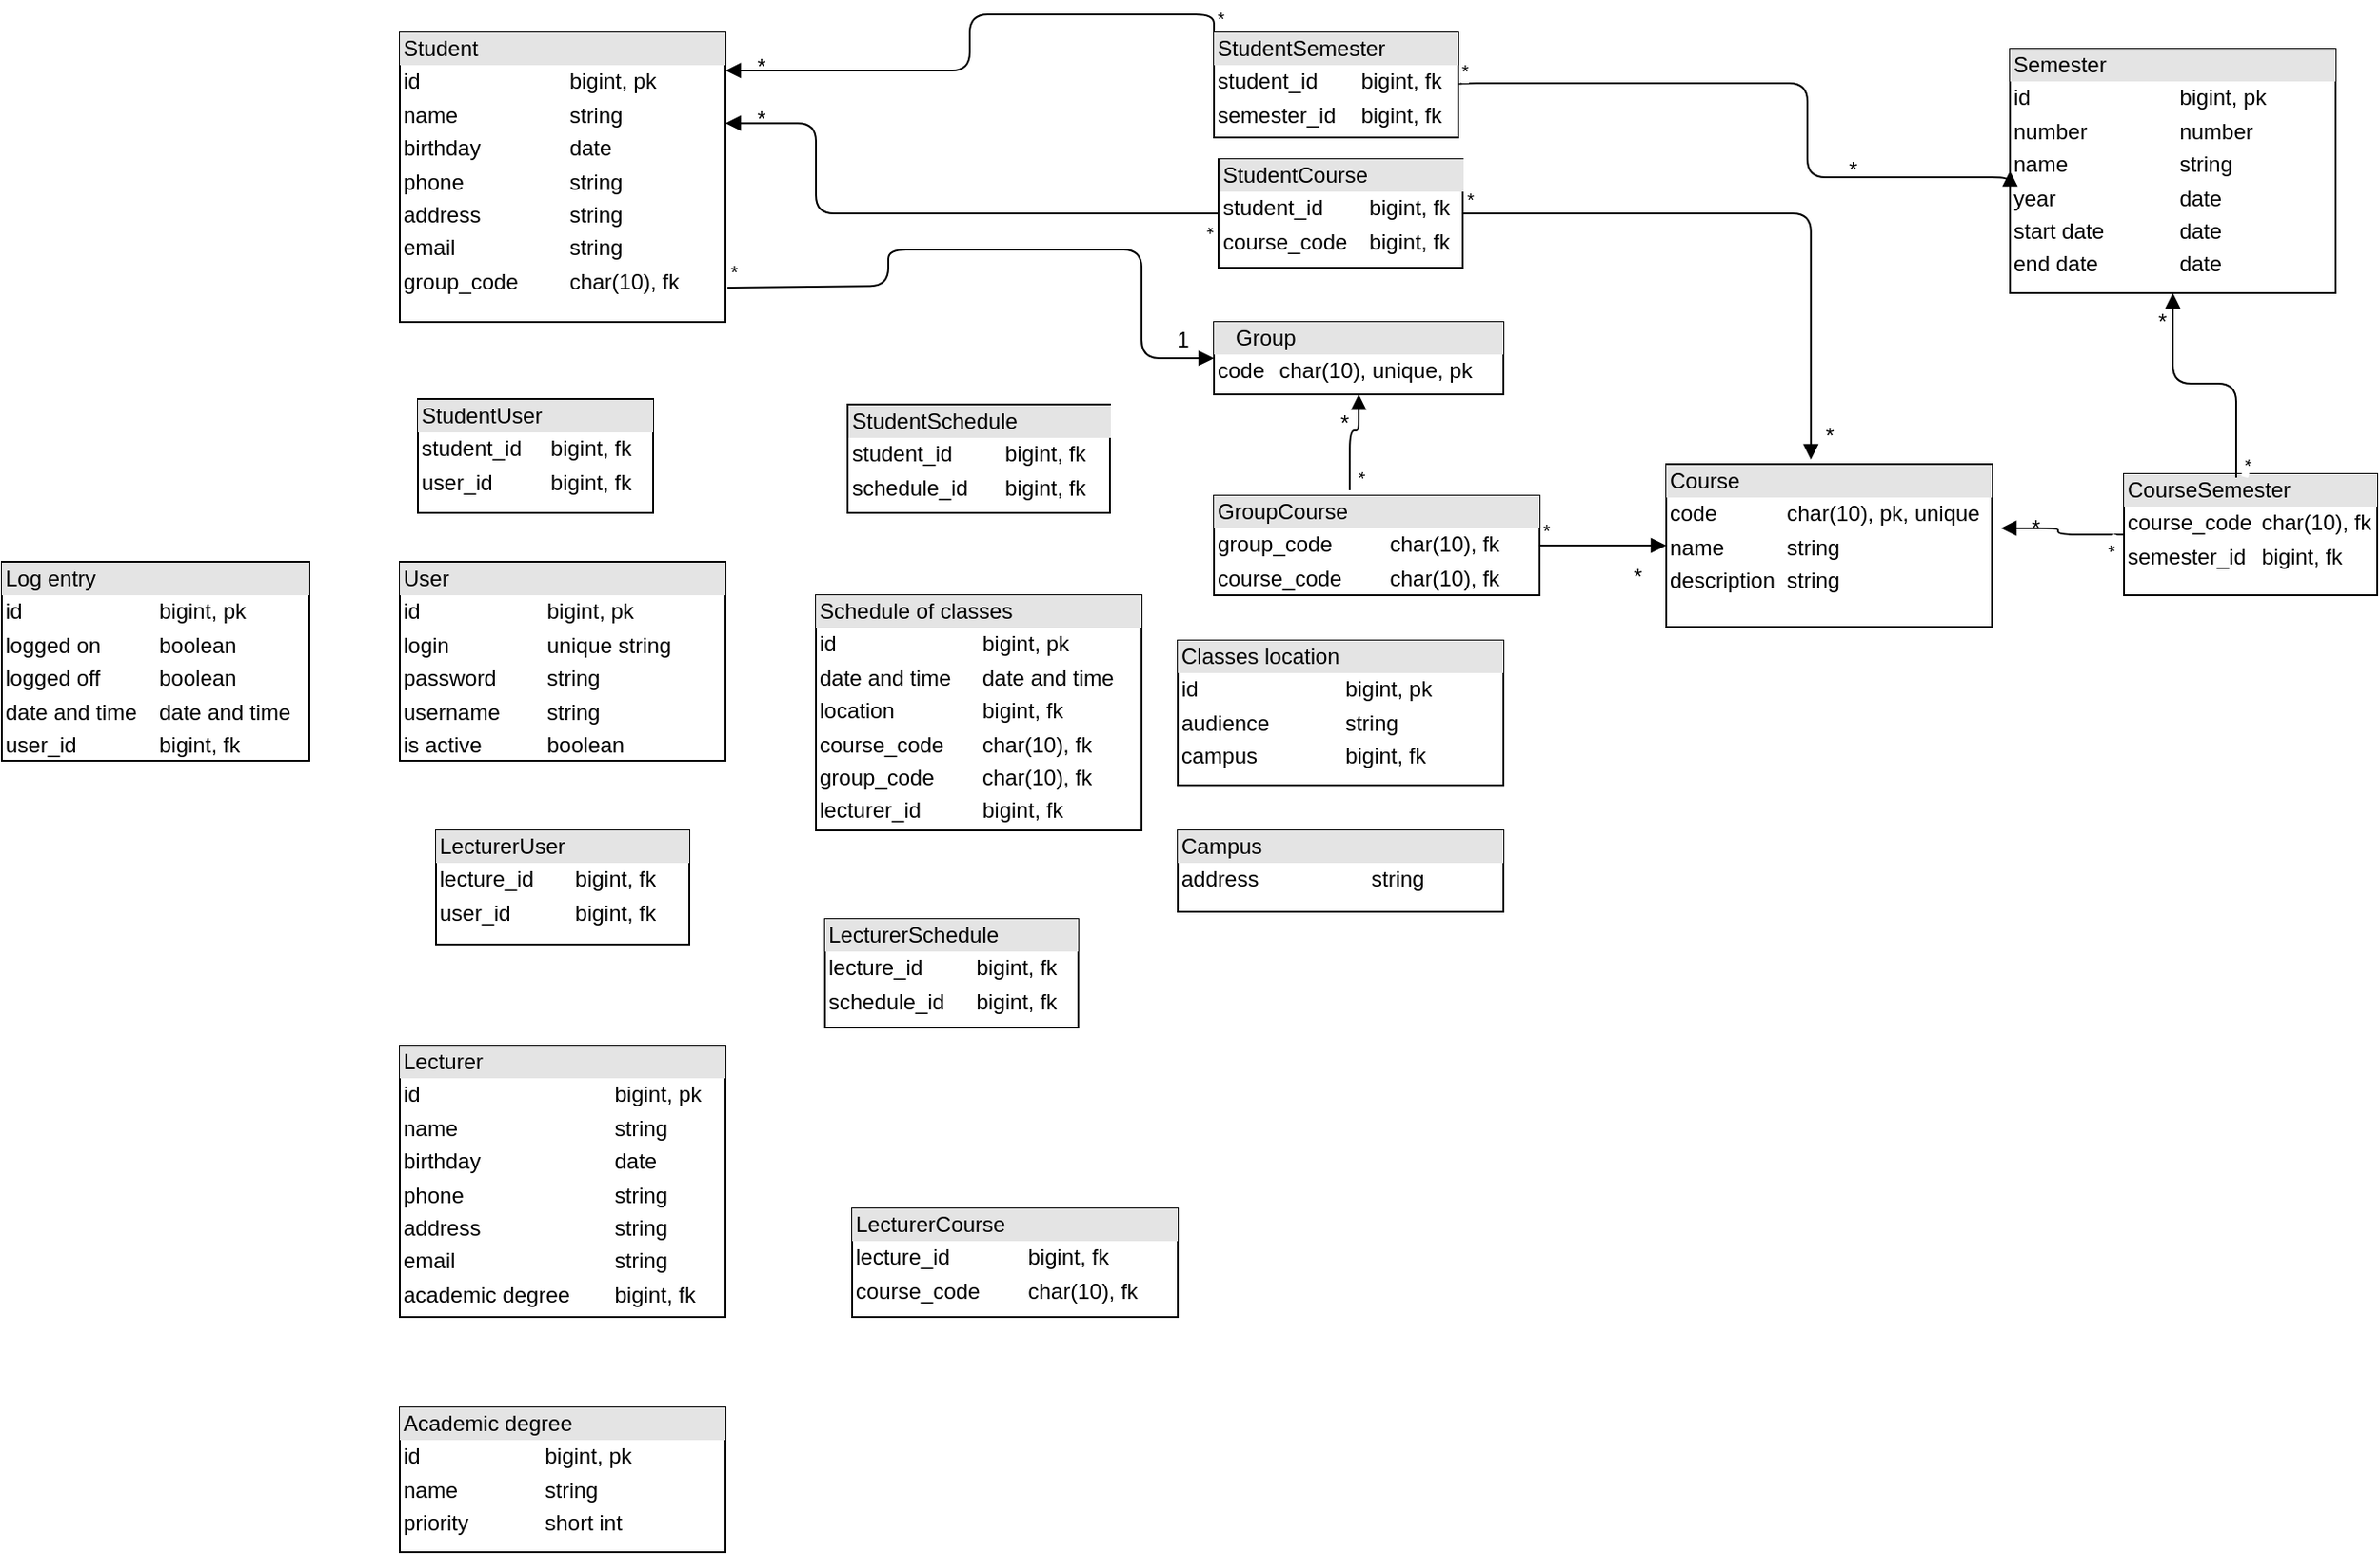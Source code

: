 <mxfile version="11.3.1" type="device" pages="1"><diagram name="Page-1" id="c4acf3e9-155e-7222-9cf6-157b1a14988f"><mxGraphModel dx="2258" dy="777" grid="1" gridSize="10" guides="1" tooltips="1" connect="1" arrows="1" fold="1" page="1" pageScale="1" pageWidth="850" pageHeight="1100" background="#ffffff" math="0" shadow="0"><root><mxCell id="0"/><mxCell id="1" parent="0"/><mxCell id="t-1xTikcZkxIOyK5SDdJ-1" value="&lt;div style=&quot;box-sizing: border-box ; width: 100% ; background: #e4e4e4 ; padding: 2px&quot;&gt;Student&lt;br&gt;&lt;/div&gt;&lt;table style=&quot;width: 100% ; font-size: 1em&quot; cellspacing=&quot;0&quot; cellpadding=&quot;2&quot;&gt;&lt;tbody&gt;&lt;tr&gt;&lt;td&gt;id&lt;br&gt;&lt;/td&gt;&lt;td&gt;bigint, pk&lt;br&gt;&lt;/td&gt;&lt;/tr&gt;&lt;tr&gt;&lt;td&gt;name&lt;/td&gt;&lt;td&gt;string&lt;br&gt;&lt;/td&gt;&lt;/tr&gt;&lt;tr&gt;&lt;td&gt;birthday&lt;br&gt;&lt;/td&gt;&lt;td&gt;date&lt;br&gt;&lt;/td&gt;&lt;/tr&gt;&lt;tr&gt;&lt;td&gt;phone&lt;br&gt;&lt;/td&gt;&lt;td&gt;string&lt;br&gt;&lt;/td&gt;&lt;/tr&gt;&lt;tr&gt;&lt;td&gt;address&lt;br&gt;&lt;/td&gt;&lt;td&gt;string&lt;br&gt;&lt;/td&gt;&lt;/tr&gt;&lt;tr&gt;&lt;td&gt;email&lt;br&gt;&lt;/td&gt;&lt;td&gt;string&lt;br&gt;&lt;/td&gt;&lt;/tr&gt;&lt;tr&gt;&lt;td&gt;group_code&lt;br&gt;&lt;/td&gt;&lt;td&gt;char(10), fk&lt;br&gt;&lt;/td&gt;&lt;/tr&gt;&lt;/tbody&gt;&lt;/table&gt;" style="verticalAlign=top;align=left;overflow=fill;html=1;" parent="1" vertex="1"><mxGeometry x="20" y="20" width="180" height="160" as="geometry"/></mxCell><mxCell id="t-1xTikcZkxIOyK5SDdJ-2" value="&lt;div style=&quot;box-sizing: border-box ; width: 100% ; background: #e4e4e4 ; padding: 2px&quot;&gt;Course&lt;/div&gt;&lt;table style=&quot;width: 100% ; font-size: 1em&quot; cellspacing=&quot;0&quot; cellpadding=&quot;2&quot;&gt;&lt;tbody&gt;&lt;tr&gt;&lt;td&gt;code&lt;br&gt;&lt;/td&gt;&lt;td&gt;char(10), pk, unique&lt;br&gt;&lt;/td&gt;&lt;/tr&gt;&lt;tr&gt;&lt;td&gt;name&lt;/td&gt;&lt;td&gt;string&lt;/td&gt;&lt;/tr&gt;&lt;tr&gt;&lt;td&gt;description&lt;br&gt;&lt;/td&gt;&lt;td&gt;string&lt;/td&gt;&lt;/tr&gt;&lt;/tbody&gt;&lt;/table&gt;" style="verticalAlign=top;align=left;overflow=fill;html=1;" parent="1" vertex="1"><mxGeometry x="720" y="258.5" width="180" height="90" as="geometry"/></mxCell><mxCell id="t-1xTikcZkxIOyK5SDdJ-3" value="&lt;div style=&quot;box-sizing: border-box ; width: 100% ; background: #e4e4e4 ; padding: 2px&quot;&gt;Schedule of classes&lt;br&gt;&lt;/div&gt;&lt;table style=&quot;width: 100% ; font-size: 1em&quot; cellspacing=&quot;0&quot; cellpadding=&quot;2&quot;&gt;&lt;tbody&gt;&lt;tr&gt;&lt;td&gt;id&lt;br&gt;&lt;/td&gt;&lt;td&gt;bigint, pk&lt;br&gt;&lt;/td&gt;&lt;/tr&gt;&lt;tr&gt;&lt;td&gt;date and time&lt;br&gt;&lt;/td&gt;&lt;td&gt;date and time&lt;br&gt;&lt;/td&gt;&lt;/tr&gt;&lt;tr&gt;&lt;td&gt;location&lt;/td&gt;&lt;td&gt;bigint, fk&lt;br&gt;&lt;/td&gt;&lt;/tr&gt;&lt;tr&gt;&lt;td&gt;course_code&lt;br&gt;&lt;/td&gt;&lt;td&gt;char(10), fk&lt;br&gt;&lt;/td&gt;&lt;/tr&gt;&lt;tr&gt;&lt;td&gt;group_code&lt;br&gt;&lt;/td&gt;&lt;td&gt;char(10), fk&lt;br&gt;&lt;/td&gt;&lt;/tr&gt;&lt;tr&gt;&lt;td&gt;lecturer_id&lt;br&gt;&lt;/td&gt;&lt;td&gt;bigint, fk&lt;br&gt;&lt;/td&gt;&lt;/tr&gt;&lt;/tbody&gt;&lt;/table&gt;" style="verticalAlign=top;align=left;overflow=fill;html=1;" parent="1" vertex="1"><mxGeometry x="250" y="331" width="180" height="130" as="geometry"/></mxCell><mxCell id="t-1xTikcZkxIOyK5SDdJ-4" value="&lt;div style=&quot;box-sizing: border-box ; width: 100% ; background: #e4e4e4 ; padding: 2px&quot;&gt;Lecturer&lt;/div&gt;&lt;table style=&quot;width: 100% ; font-size: 1em&quot; cellspacing=&quot;0&quot; cellpadding=&quot;2&quot;&gt;&lt;tbody&gt;&lt;tr&gt;&lt;td&gt;id&lt;br&gt;&lt;/td&gt;&lt;td&gt;bigint, pk&lt;br&gt;&lt;/td&gt;&lt;/tr&gt;&lt;tr&gt;&lt;td&gt;name&lt;br&gt;&lt;/td&gt;&lt;td&gt;string&lt;/td&gt;&lt;/tr&gt;&lt;tr&gt;&lt;td&gt;birthday&lt;br&gt;&lt;/td&gt;&lt;td&gt;date&lt;/td&gt;&lt;/tr&gt;&lt;tr&gt;&lt;td&gt;phone&lt;br&gt;&lt;/td&gt;&lt;td&gt;string&lt;/td&gt;&lt;/tr&gt;&lt;tr&gt;&lt;td&gt;address&lt;br&gt;&lt;/td&gt;&lt;td&gt;string&lt;br&gt;&lt;/td&gt;&lt;/tr&gt;&lt;tr&gt;&lt;td&gt;email&lt;br&gt;&lt;/td&gt;&lt;td&gt;string&lt;br&gt;&lt;/td&gt;&lt;/tr&gt;&lt;tr&gt;&lt;td&gt;academic degree&lt;br&gt;&lt;/td&gt;&lt;td&gt;bigint, fk&lt;br&gt;&lt;/td&gt;&lt;/tr&gt;&lt;/tbody&gt;&lt;/table&gt;" style="verticalAlign=top;align=left;overflow=fill;html=1;" parent="1" vertex="1"><mxGeometry x="20" y="580" width="180" height="150" as="geometry"/></mxCell><mxCell id="t-1xTikcZkxIOyK5SDdJ-6" value="&lt;div style=&quot;box-sizing: border-box ; width: 100% ; background: #e4e4e4 ; padding: 2px&quot;&gt;Semester&lt;/div&gt;&lt;table style=&quot;width: 100% ; font-size: 1em&quot; cellspacing=&quot;0&quot; cellpadding=&quot;2&quot;&gt;&lt;tbody&gt;&lt;tr&gt;&lt;td&gt;id&lt;br&gt;&lt;/td&gt;&lt;td&gt;bigint, pk&lt;br&gt;&lt;/td&gt;&lt;/tr&gt;&lt;tr&gt;&lt;td&gt;number&lt;br&gt;&lt;/td&gt;&lt;td&gt;number&lt;/td&gt;&lt;/tr&gt;&lt;tr&gt;&lt;td&gt;name&lt;br&gt;&lt;/td&gt;&lt;td&gt;string&lt;/td&gt;&lt;/tr&gt;&lt;tr&gt;&lt;td&gt;year&lt;br&gt;&lt;/td&gt;&lt;td&gt;date&lt;/td&gt;&lt;/tr&gt;&lt;tr&gt;&lt;td&gt;start date&lt;br&gt;&lt;/td&gt;&lt;td&gt;date&lt;br&gt;&lt;/td&gt;&lt;/tr&gt;&lt;tr&gt;&lt;td&gt;end date&lt;br&gt;&lt;/td&gt;&lt;td&gt;date&lt;br&gt;&lt;/td&gt;&lt;/tr&gt;&lt;/tbody&gt;&lt;/table&gt;" style="verticalAlign=top;align=left;overflow=fill;html=1;" parent="1" vertex="1"><mxGeometry x="910" y="29" width="180" height="135" as="geometry"/></mxCell><mxCell id="t-1xTikcZkxIOyK5SDdJ-8" value="&lt;div style=&quot;box-sizing: border-box ; width: 100% ; background: #e4e4e4 ; padding: 2px&quot;&gt;User&lt;/div&gt;&lt;table style=&quot;width: 100% ; font-size: 1em&quot; cellspacing=&quot;0&quot; cellpadding=&quot;2&quot;&gt;&lt;tbody&gt;&lt;tr&gt;&lt;td&gt;id&lt;br&gt;&lt;/td&gt;&lt;td&gt;bigint, pk&lt;br&gt;&lt;/td&gt;&lt;/tr&gt;&lt;tr&gt;&lt;td&gt;login&lt;/td&gt;&lt;td&gt;unique string&lt;/td&gt;&lt;/tr&gt;&lt;tr&gt;&lt;td&gt;password&lt;/td&gt;&lt;td&gt;string&lt;/td&gt;&lt;/tr&gt;&lt;tr&gt;&lt;td&gt;username&lt;br&gt;&lt;/td&gt;&lt;td&gt;string&lt;/td&gt;&lt;/tr&gt;&lt;tr&gt;&lt;td&gt;is active&lt;br&gt;&lt;/td&gt;&lt;td&gt;boolean&lt;br&gt;&lt;/td&gt;&lt;/tr&gt;&lt;/tbody&gt;&lt;/table&gt;" style="verticalAlign=top;align=left;overflow=fill;html=1;" parent="1" vertex="1"><mxGeometry x="20" y="312.5" width="180" height="110" as="geometry"/></mxCell><mxCell id="t-1xTikcZkxIOyK5SDdJ-9" value="&lt;div style=&quot;box-sizing: border-box ; width: 100% ; background: #e4e4e4 ; padding: 2px&quot;&gt;Log entry&lt;br&gt;&lt;/div&gt;&lt;table style=&quot;width: 100% ; font-size: 1em&quot; cellspacing=&quot;0&quot; cellpadding=&quot;2&quot;&gt;&lt;tbody&gt;&lt;tr&gt;&lt;td&gt;id&lt;br&gt;&lt;/td&gt;&lt;td&gt;bigint, pk&lt;br&gt;&lt;/td&gt;&lt;/tr&gt;&lt;tr&gt;&lt;td&gt;logged on&lt;br&gt;&lt;/td&gt;&lt;td&gt;boolean&lt;/td&gt;&lt;/tr&gt;&lt;tr&gt;&lt;td&gt;logged off&lt;br&gt;&lt;/td&gt;&lt;td&gt;boolean&lt;/td&gt;&lt;/tr&gt;&lt;tr&gt;&lt;td&gt;date and time&lt;br&gt;&lt;/td&gt;&lt;td&gt;date and time&lt;br&gt;&lt;/td&gt;&lt;/tr&gt;&lt;tr&gt;&lt;td&gt;user_id&lt;br&gt;&lt;/td&gt;&lt;td&gt;bigint, fk&lt;br&gt;&lt;/td&gt;&lt;/tr&gt;&lt;/tbody&gt;&lt;/table&gt;" style="verticalAlign=top;align=left;overflow=fill;html=1;" parent="1" vertex="1"><mxGeometry x="-200" y="312.5" width="170" height="110" as="geometry"/></mxCell><mxCell id="t-1xTikcZkxIOyK5SDdJ-10" value="&lt;div style=&quot;box-sizing: border-box ; width: 100% ; background: #e4e4e4 ; padding: 2px&quot;&gt;Classes location&lt;br&gt;&lt;/div&gt;&lt;table style=&quot;width: 100% ; font-size: 1em&quot; cellspacing=&quot;0&quot; cellpadding=&quot;2&quot;&gt;&lt;tbody&gt;&lt;tr&gt;&lt;td&gt;id&lt;br&gt;&lt;/td&gt;&lt;td&gt;bigint, pk&lt;br&gt;&lt;/td&gt;&lt;/tr&gt;&lt;tr&gt;&lt;td&gt;audience&lt;br&gt;&lt;/td&gt;&lt;td&gt;string&lt;br&gt;&lt;/td&gt;&lt;/tr&gt;&lt;tr&gt;&lt;td&gt;campus&lt;br&gt;&lt;/td&gt;&lt;td&gt;bigint, fk&lt;br&gt;&lt;/td&gt;&lt;/tr&gt;&lt;/tbody&gt;&lt;/table&gt;" style="verticalAlign=top;align=left;overflow=fill;html=1;" parent="1" vertex="1"><mxGeometry x="450" y="356" width="180" height="80" as="geometry"/></mxCell><mxCell id="t-1xTikcZkxIOyK5SDdJ-11" value="&lt;div style=&quot;box-sizing: border-box ; width: 100% ; background: #e4e4e4 ; padding: 2px&quot;&gt;Campus&lt;/div&gt;&lt;table style=&quot;width: 100% ; font-size: 1em&quot; cellspacing=&quot;0&quot; cellpadding=&quot;2&quot;&gt;&lt;tbody&gt;&lt;tr&gt;&lt;td&gt;address&lt;/td&gt;&lt;td&gt;string&lt;/td&gt;&lt;/tr&gt;&lt;/tbody&gt;&lt;/table&gt;" style="verticalAlign=top;align=left;overflow=fill;html=1;" parent="1" vertex="1"><mxGeometry x="450" y="461" width="180" height="45" as="geometry"/></mxCell><mxCell id="t-1xTikcZkxIOyK5SDdJ-13" value="&lt;div style=&quot;box-sizing: border-box ; width: 100% ; background: #e4e4e4 ; padding: 2px&quot;&gt;Academic degree&lt;br&gt;&lt;/div&gt;&lt;table style=&quot;width: 100% ; font-size: 1em&quot; cellspacing=&quot;0&quot; cellpadding=&quot;2&quot;&gt;&lt;tbody&gt;&lt;tr&gt;&lt;td&gt;id&lt;br&gt;&lt;/td&gt;&lt;td&gt;bigint, pk&lt;br&gt;&lt;/td&gt;&lt;/tr&gt;&lt;tr&gt;&lt;td&gt;name&lt;br&gt;&lt;/td&gt;&lt;td&gt;string&lt;/td&gt;&lt;/tr&gt;&lt;tr&gt;&lt;td&gt;priority&lt;br&gt;&lt;/td&gt;&lt;td&gt;short int&lt;br&gt;&lt;/td&gt;&lt;/tr&gt;&lt;/tbody&gt;&lt;/table&gt;" style="verticalAlign=top;align=left;overflow=fill;html=1;" parent="1" vertex="1"><mxGeometry x="20" y="780" width="180" height="80" as="geometry"/></mxCell><mxCell id="t-1xTikcZkxIOyK5SDdJ-14" value="&lt;div style=&quot;box-sizing: border-box ; width: 100% ; background: #e4e4e4 ; padding: 2px&quot;&gt;StudentSemester&lt;/div&gt;&lt;table style=&quot;width: 100% ; font-size: 1em&quot; cellspacing=&quot;0&quot; cellpadding=&quot;2&quot;&gt;&lt;tbody&gt;&lt;tr&gt;&lt;td&gt;student_id&lt;br&gt;&lt;/td&gt;&lt;td&gt;bigint, fk&lt;br&gt;&lt;/td&gt;&lt;/tr&gt;&lt;tr&gt;&lt;td&gt;semester_id&lt;br&gt;&lt;/td&gt;&lt;td&gt;bigint, fk&lt;br&gt;&lt;/td&gt;&lt;/tr&gt;&lt;/tbody&gt;&lt;/table&gt;" style="verticalAlign=top;align=left;overflow=fill;html=1;" parent="1" vertex="1"><mxGeometry x="470" y="20" width="135" height="58" as="geometry"/></mxCell><mxCell id="t-1xTikcZkxIOyK5SDdJ-17" value="&lt;div style=&quot;box-sizing: border-box ; width: 100% ; background: #e4e4e4 ; padding: 2px&quot;&gt;StudentCourse&lt;/div&gt;&lt;table style=&quot;width: 100% ; font-size: 1em&quot; cellspacing=&quot;0&quot; cellpadding=&quot;2&quot;&gt;&lt;tbody&gt;&lt;tr&gt;&lt;td&gt;student_id&lt;br&gt;&lt;/td&gt;&lt;td&gt;bigint, fk&lt;br&gt;&lt;/td&gt;&lt;/tr&gt;&lt;tr&gt;&lt;td&gt;course_code&lt;br&gt;&lt;/td&gt;&lt;td&gt;bigint, fk&lt;br&gt;&lt;/td&gt;&lt;/tr&gt;&lt;/tbody&gt;&lt;/table&gt;" style="verticalAlign=top;align=left;overflow=fill;html=1;" parent="1" vertex="1"><mxGeometry x="472.5" y="90" width="135" height="60" as="geometry"/></mxCell><mxCell id="t-1xTikcZkxIOyK5SDdJ-22" value="&lt;div style=&quot;box-sizing: border-box ; width: 100% ; background: #e4e4e4 ; padding: 2px&quot;&gt;StudentUser&lt;br&gt;&lt;/div&gt;&lt;table style=&quot;width: 100% ; font-size: 1em&quot; cellspacing=&quot;0&quot; cellpadding=&quot;2&quot;&gt;&lt;tbody&gt;&lt;tr&gt;&lt;td&gt;student_id&lt;br&gt;&lt;/td&gt;&lt;td&gt;bigint, fk&lt;br&gt;&lt;/td&gt;&lt;/tr&gt;&lt;tr&gt;&lt;td&gt;user_id&lt;br&gt;&lt;/td&gt;&lt;td&gt;bigint, fk&lt;br&gt;&lt;/td&gt;&lt;/tr&gt;&lt;/tbody&gt;&lt;/table&gt;" style="verticalAlign=top;align=left;overflow=fill;html=1;" parent="1" vertex="1"><mxGeometry x="30" y="222.5" width="130" height="63" as="geometry"/></mxCell><mxCell id="t-1xTikcZkxIOyK5SDdJ-26" value="&lt;div style=&quot;box-sizing: border-box ; width: 100% ; background: #e4e4e4 ; padding: 2px&quot;&gt;LecturerUser&lt;/div&gt;&lt;table style=&quot;width: 100% ; font-size: 1em&quot; cellspacing=&quot;0&quot; cellpadding=&quot;2&quot;&gt;&lt;tbody&gt;&lt;tr&gt;&lt;td&gt;lecture_id&lt;br&gt;&lt;/td&gt;&lt;td&gt;bigint, fk&lt;br&gt;&lt;/td&gt;&lt;/tr&gt;&lt;tr&gt;&lt;td&gt;user_id&lt;br&gt;&lt;/td&gt;&lt;td&gt;bigint, fk&lt;br&gt;&lt;/td&gt;&lt;/tr&gt;&lt;/tbody&gt;&lt;/table&gt;" style="verticalAlign=top;align=left;overflow=fill;html=1;" parent="1" vertex="1"><mxGeometry x="40" y="461" width="140" height="63" as="geometry"/></mxCell><mxCell id="t-1xTikcZkxIOyK5SDdJ-29" value="&lt;div style=&quot;box-sizing: border-box ; width: 100% ; background: #e4e4e4 ; padding: 2px&quot;&gt;LecturerCourse&lt;br&gt;&lt;/div&gt;&lt;table style=&quot;width: 100% ; font-size: 1em&quot; cellspacing=&quot;0&quot; cellpadding=&quot;2&quot;&gt;&lt;tbody&gt;&lt;tr&gt;&lt;td&gt;lecture_id&lt;br&gt;&lt;/td&gt;&lt;td&gt;bigint, fk&lt;br&gt;&lt;/td&gt;&lt;/tr&gt;&lt;tr&gt;&lt;td&gt;course_code&lt;br&gt;&lt;/td&gt;&lt;td&gt;char(10), fk&lt;br&gt;&lt;/td&gt;&lt;/tr&gt;&lt;/tbody&gt;&lt;/table&gt;" style="verticalAlign=top;align=left;overflow=fill;html=1;" parent="1" vertex="1"><mxGeometry x="270" y="670" width="180" height="60" as="geometry"/></mxCell><mxCell id="t-1xTikcZkxIOyK5SDdJ-32" value="&lt;div style=&quot;box-sizing: border-box ; width: 100% ; background: #e4e4e4 ; padding: 2px&quot;&gt;StudentSchedule&lt;/div&gt;&lt;table style=&quot;width: 100% ; font-size: 1em&quot; cellspacing=&quot;0&quot; cellpadding=&quot;2&quot;&gt;&lt;tbody&gt;&lt;tr&gt;&lt;td&gt;student_id&lt;br&gt;&lt;/td&gt;&lt;td&gt;bigint, fk&lt;br&gt;&lt;/td&gt;&lt;/tr&gt;&lt;tr&gt;&lt;td&gt;schedule_id&lt;br&gt;&lt;/td&gt;&lt;td&gt;bigint, fk&lt;br&gt;&lt;/td&gt;&lt;/tr&gt;&lt;/tbody&gt;&lt;/table&gt;" style="verticalAlign=top;align=left;overflow=fill;html=1;" parent="1" vertex="1"><mxGeometry x="267.5" y="225.5" width="145" height="60" as="geometry"/></mxCell><mxCell id="t-1xTikcZkxIOyK5SDdJ-33" value="&lt;div style=&quot;box-sizing: border-box ; width: 100% ; background: #e4e4e4 ; padding: 2px&quot;&gt;LecturerSchedule&lt;/div&gt;&lt;table style=&quot;width: 100% ; font-size: 1em&quot; cellspacing=&quot;0&quot; cellpadding=&quot;2&quot;&gt;&lt;tbody&gt;&lt;tr&gt;&lt;td&gt;lecture_id&lt;br&gt;&lt;/td&gt;&lt;td&gt;bigint, fk&lt;br&gt;&lt;/td&gt;&lt;/tr&gt;&lt;tr&gt;&lt;td&gt;schedule_id&lt;br&gt;&lt;/td&gt;&lt;td&gt;bigint, fk&lt;br&gt;&lt;/td&gt;&lt;/tr&gt;&lt;/tbody&gt;&lt;/table&gt;" style="verticalAlign=top;align=left;overflow=fill;html=1;" parent="1" vertex="1"><mxGeometry x="255" y="510" width="140" height="60" as="geometry"/></mxCell><mxCell id="t-1xTikcZkxIOyK5SDdJ-40" value="&lt;div style=&quot;box-sizing: border-box ; width: 100% ; background: #e4e4e4 ; padding: 2px&quot;&gt;CourseSemester&lt;/div&gt;&lt;table style=&quot;width: 100% ; font-size: 1em&quot; cellspacing=&quot;0&quot; cellpadding=&quot;2&quot;&gt;&lt;tbody&gt;&lt;tr&gt;&lt;td&gt;course_code&lt;br&gt;&lt;/td&gt;&lt;td&gt;char(10), fk&lt;br&gt;&lt;/td&gt;&lt;/tr&gt;&lt;tr&gt;&lt;td&gt;semester_id&lt;br&gt;&lt;/td&gt;&lt;td&gt;bigint, fk&lt;br&gt;&lt;/td&gt;&lt;/tr&gt;&lt;/tbody&gt;&lt;/table&gt;" style="verticalAlign=top;align=left;overflow=fill;html=1;" parent="1" vertex="1"><mxGeometry x="973" y="264" width="140" height="67" as="geometry"/></mxCell><mxCell id="97801YUCFItMHp2Mt0Zn-3" value="&lt;div style=&quot;box-sizing: border-box ; width: 100% ; background: #e4e4e4 ; padding: 2px&quot;&gt;&amp;nbsp;&amp;nbsp; Group&lt;br&gt;&lt;/div&gt;&lt;table style=&quot;width: 100% ; font-size: 1em&quot; cellspacing=&quot;0&quot; cellpadding=&quot;2&quot;&gt;&lt;tbody&gt;&lt;tr&gt;&lt;td&gt;code&lt;br&gt;&lt;/td&gt;&lt;td&gt;char(10), unique, pk&lt;br&gt;&lt;/td&gt;&lt;/tr&gt;&lt;/tbody&gt;&lt;/table&gt;" style="verticalAlign=top;align=left;overflow=fill;html=1;" parent="1" vertex="1"><mxGeometry x="470" y="180" width="160" height="40" as="geometry"/></mxCell><mxCell id="97801YUCFItMHp2Mt0Zn-5" value="&lt;div style=&quot;box-sizing: border-box ; width: 100% ; background: #e4e4e4 ; padding: 2px&quot;&gt;GroupCourse&lt;/div&gt;&lt;table style=&quot;width: 100% ; font-size: 1em&quot; cellspacing=&quot;0&quot; cellpadding=&quot;2&quot;&gt;&lt;tbody&gt;&lt;tr&gt;&lt;td&gt;group_code&lt;br&gt;&lt;/td&gt;&lt;td&gt;char(10), fk&lt;br&gt;&lt;/td&gt;&lt;/tr&gt;&lt;tr&gt;&lt;td&gt;course_code&lt;br&gt;&lt;/td&gt;&lt;td&gt;char(10), fk&lt;br&gt;&lt;/td&gt;&lt;/tr&gt;&lt;/tbody&gt;&lt;/table&gt;" style="verticalAlign=top;align=left;overflow=fill;html=1;" parent="1" vertex="1"><mxGeometry x="470" y="276" width="180" height="55" as="geometry"/></mxCell><mxCell id="8Z76d0C2oaoHPppQUyer-1" value="" style="endArrow=block;endFill=1;html=1;edgeStyle=orthogonalEdgeStyle;align=left;verticalAlign=top;entryX=1;entryY=0.131;entryDx=0;entryDy=0;entryPerimeter=0;exitX=0;exitY=0;exitDx=0;exitDy=0;exitPerimeter=0;" edge="1" parent="1" source="t-1xTikcZkxIOyK5SDdJ-14" target="t-1xTikcZkxIOyK5SDdJ-1"><mxGeometry x="-1" relative="1" as="geometry"><mxPoint x="450" y="49" as="sourcePoint"/><mxPoint x="210" y="40" as="targetPoint"/></mxGeometry></mxCell><mxCell id="8Z76d0C2oaoHPppQUyer-2" value="*" style="resizable=0;html=1;align=left;verticalAlign=bottom;labelBackgroundColor=#ffffff;fontSize=10;" connectable="0" vertex="1" parent="8Z76d0C2oaoHPppQUyer-1"><mxGeometry x="-1" relative="1" as="geometry"/></mxCell><mxCell id="8Z76d0C2oaoHPppQUyer-5" value="*" style="text;html=1;strokeColor=none;fillColor=none;align=center;verticalAlign=middle;whiteSpace=wrap;rounded=0;" vertex="1" parent="1"><mxGeometry x="200" y="29" width="40" height="20" as="geometry"/></mxCell><mxCell id="8Z76d0C2oaoHPppQUyer-6" value="" style="endArrow=block;endFill=1;html=1;edgeStyle=orthogonalEdgeStyle;align=left;verticalAlign=top;entryX=1;entryY=0.313;entryDx=0;entryDy=0;entryPerimeter=0;exitX=0;exitY=0.5;exitDx=0;exitDy=0;" edge="1" parent="1" source="t-1xTikcZkxIOyK5SDdJ-17" target="t-1xTikcZkxIOyK5SDdJ-1"><mxGeometry x="-1" relative="1" as="geometry"><mxPoint x="450" y="130" as="sourcePoint"/><mxPoint x="230" y="70" as="targetPoint"/><Array as="points"><mxPoint x="250" y="120"/><mxPoint x="250" y="70"/></Array></mxGeometry></mxCell><mxCell id="8Z76d0C2oaoHPppQUyer-7" value="*" style="resizable=0;html=1;align=left;verticalAlign=bottom;labelBackgroundColor=#ffffff;fontSize=10;rotation=-175;" connectable="0" vertex="1" parent="8Z76d0C2oaoHPppQUyer-6"><mxGeometry x="-1" relative="1" as="geometry"/></mxCell><mxCell id="8Z76d0C2oaoHPppQUyer-8" value="*" style="text;html=1;strokeColor=none;fillColor=none;align=center;verticalAlign=middle;whiteSpace=wrap;rounded=0;" vertex="1" parent="1"><mxGeometry x="200" y="58" width="40" height="20" as="geometry"/></mxCell><mxCell id="8Z76d0C2oaoHPppQUyer-14" value="" style="endArrow=block;endFill=1;html=1;edgeStyle=orthogonalEdgeStyle;align=left;verticalAlign=top;entryX=0;entryY=0.5;entryDx=0;entryDy=0;exitX=1.006;exitY=0.881;exitDx=0;exitDy=0;exitPerimeter=0;" edge="1" parent="1" source="t-1xTikcZkxIOyK5SDdJ-1" target="97801YUCFItMHp2Mt0Zn-3"><mxGeometry x="-1" relative="1" as="geometry"><mxPoint x="230" y="160" as="sourcePoint"/><mxPoint x="450" y="200" as="targetPoint"/><Array as="points"><mxPoint x="201" y="160"/><mxPoint x="290" y="160"/><mxPoint x="290" y="140"/><mxPoint x="430" y="140"/><mxPoint x="430" y="200"/></Array></mxGeometry></mxCell><mxCell id="8Z76d0C2oaoHPppQUyer-15" value="*" style="resizable=0;html=1;align=left;verticalAlign=bottom;labelBackgroundColor=#ffffff;fontSize=10;rotation=0;" connectable="0" vertex="1" parent="8Z76d0C2oaoHPppQUyer-14"><mxGeometry x="-1" relative="1" as="geometry"/></mxCell><mxCell id="8Z76d0C2oaoHPppQUyer-16" value="1" style="text;html=1;strokeColor=none;fillColor=none;align=center;verticalAlign=middle;whiteSpace=wrap;rounded=0;" vertex="1" parent="1"><mxGeometry x="432.5" y="180" width="40" height="20" as="geometry"/></mxCell><mxCell id="8Z76d0C2oaoHPppQUyer-17" value="" style="endArrow=block;endFill=1;html=1;edgeStyle=orthogonalEdgeStyle;align=left;verticalAlign=top;entryX=0;entryY=0.5;entryDx=0;entryDy=0;exitX=1;exitY=0.5;exitDx=0;exitDy=0;" edge="1" parent="1" source="t-1xTikcZkxIOyK5SDdJ-14" target="t-1xTikcZkxIOyK5SDdJ-6"><mxGeometry x="-1" relative="1" as="geometry"><mxPoint x="637.5" y="48" as="sourcePoint"/><mxPoint x="798" y="100" as="targetPoint"/><Array as="points"><mxPoint x="605" y="48"/><mxPoint x="798" y="48"/><mxPoint x="798" y="100"/></Array></mxGeometry></mxCell><mxCell id="8Z76d0C2oaoHPppQUyer-18" value="*" style="resizable=0;html=1;align=left;verticalAlign=bottom;labelBackgroundColor=#ffffff;fontSize=10;" connectable="0" vertex="1" parent="8Z76d0C2oaoHPppQUyer-17"><mxGeometry x="-1" relative="1" as="geometry"/></mxCell><mxCell id="8Z76d0C2oaoHPppQUyer-19" value="*" style="text;html=1;resizable=0;points=[];autosize=1;align=left;verticalAlign=top;spacingTop=-4;" vertex="1" parent="1"><mxGeometry x="819" y="86" width="20" height="20" as="geometry"/></mxCell><mxCell id="8Z76d0C2oaoHPppQUyer-20" value="" style="endArrow=block;endFill=1;html=1;edgeStyle=orthogonalEdgeStyle;align=left;verticalAlign=top;entryX=0.444;entryY=-0.028;entryDx=0;entryDy=0;entryPerimeter=0;exitX=1;exitY=0.5;exitDx=0;exitDy=0;" edge="1" parent="1" source="t-1xTikcZkxIOyK5SDdJ-17" target="t-1xTikcZkxIOyK5SDdJ-2"><mxGeometry x="-1" relative="1" as="geometry"><mxPoint x="620" y="119.5" as="sourcePoint"/><mxPoint x="780" y="119.5" as="targetPoint"/></mxGeometry></mxCell><mxCell id="8Z76d0C2oaoHPppQUyer-21" value="*" style="resizable=0;html=1;align=left;verticalAlign=bottom;labelBackgroundColor=#ffffff;fontSize=10;" connectable="0" vertex="1" parent="8Z76d0C2oaoHPppQUyer-20"><mxGeometry x="-1" relative="1" as="geometry"/></mxCell><mxCell id="8Z76d0C2oaoHPppQUyer-22" value="*" style="text;html=1;resizable=0;points=[];align=center;verticalAlign=middle;labelBackgroundColor=#ffffff;" vertex="1" connectable="0" parent="8Z76d0C2oaoHPppQUyer-20"><mxGeometry x="0.908" y="3" relative="1" as="geometry"><mxPoint x="7" y="2" as="offset"/></mxGeometry></mxCell><mxCell id="8Z76d0C2oaoHPppQUyer-23" value="" style="endArrow=block;endFill=1;html=1;edgeStyle=orthogonalEdgeStyle;align=left;verticalAlign=top;exitX=0.417;exitY=-0.055;exitDx=0;exitDy=0;exitPerimeter=0;entryX=0.5;entryY=1;entryDx=0;entryDy=0;" edge="1" parent="1" source="97801YUCFItMHp2Mt0Zn-5" target="97801YUCFItMHp2Mt0Zn-3"><mxGeometry x="-1" relative="1" as="geometry"><mxPoint x="471.5" y="240" as="sourcePoint"/><mxPoint x="620" y="240" as="targetPoint"/><Array as="points"><mxPoint x="545" y="240"/><mxPoint x="550" y="240"/></Array></mxGeometry></mxCell><mxCell id="8Z76d0C2oaoHPppQUyer-24" value="*" style="resizable=0;html=1;align=left;verticalAlign=bottom;labelBackgroundColor=#ffffff;fontSize=10;rotation=15;" connectable="0" vertex="1" parent="8Z76d0C2oaoHPppQUyer-23"><mxGeometry x="-1" relative="1" as="geometry"/></mxCell><mxCell id="8Z76d0C2oaoHPppQUyer-25" value="*" style="text;html=1;resizable=0;points=[];autosize=1;align=left;verticalAlign=top;spacingTop=-4;" vertex="1" parent="1"><mxGeometry x="537.5" y="225.5" width="20" height="20" as="geometry"/></mxCell><mxCell id="8Z76d0C2oaoHPppQUyer-26" value="" style="endArrow=block;endFill=1;html=1;edgeStyle=orthogonalEdgeStyle;align=left;verticalAlign=top;exitX=0.443;exitY=0.03;exitDx=0;exitDy=0;exitPerimeter=0;entryX=0.5;entryY=1;entryDx=0;entryDy=0;" edge="1" parent="1" source="t-1xTikcZkxIOyK5SDdJ-40" target="t-1xTikcZkxIOyK5SDdJ-6"><mxGeometry x="-1" relative="1" as="geometry"><mxPoint x="940" y="213.5" as="sourcePoint"/><mxPoint x="1110" y="200" as="targetPoint"/></mxGeometry></mxCell><mxCell id="8Z76d0C2oaoHPppQUyer-27" value="*" style="resizable=0;html=1;align=left;verticalAlign=bottom;labelBackgroundColor=#ffffff;fontSize=10;rotation=15;" connectable="0" vertex="1" parent="8Z76d0C2oaoHPppQUyer-26"><mxGeometry x="-1" relative="1" as="geometry"/></mxCell><mxCell id="8Z76d0C2oaoHPppQUyer-28" value="*" style="text;html=1;resizable=0;points=[];autosize=1;align=left;verticalAlign=top;spacingTop=-4;" vertex="1" parent="1"><mxGeometry x="990" y="170" width="20" height="20" as="geometry"/></mxCell><mxCell id="8Z76d0C2oaoHPppQUyer-29" value="" style="endArrow=block;endFill=1;html=1;edgeStyle=orthogonalEdgeStyle;align=left;verticalAlign=top;entryX=1.028;entryY=0.394;entryDx=0;entryDy=0;entryPerimeter=0;exitX=0;exitY=0.5;exitDx=0;exitDy=0;" edge="1" parent="1" source="t-1xTikcZkxIOyK5SDdJ-40" target="t-1xTikcZkxIOyK5SDdJ-2"><mxGeometry x="-1" relative="1" as="geometry"><mxPoint x="910" y="380" as="sourcePoint"/><mxPoint x="1070" y="380" as="targetPoint"/></mxGeometry></mxCell><mxCell id="8Z76d0C2oaoHPppQUyer-30" value="*" style="resizable=0;html=1;align=left;verticalAlign=bottom;labelBackgroundColor=#ffffff;fontSize=10;rotation=-160;" connectable="0" vertex="1" parent="8Z76d0C2oaoHPppQUyer-29"><mxGeometry x="-1" relative="1" as="geometry"/></mxCell><mxCell id="8Z76d0C2oaoHPppQUyer-31" value="*" style="text;html=1;resizable=0;points=[];autosize=1;align=left;verticalAlign=top;spacingTop=-4;" vertex="1" parent="1"><mxGeometry x="920" y="283.5" width="20" height="20" as="geometry"/></mxCell><mxCell id="8Z76d0C2oaoHPppQUyer-32" value="" style="endArrow=block;endFill=1;html=1;edgeStyle=orthogonalEdgeStyle;align=left;verticalAlign=top;entryX=0;entryY=0.5;entryDx=0;entryDy=0;exitX=1;exitY=0.5;exitDx=0;exitDy=0;" edge="1" parent="1" source="97801YUCFItMHp2Mt0Zn-5" target="t-1xTikcZkxIOyK5SDdJ-2"><mxGeometry x="-1" relative="1" as="geometry"><mxPoint x="570" y="243.5" as="sourcePoint"/><mxPoint x="730" y="243.5" as="targetPoint"/></mxGeometry></mxCell><mxCell id="8Z76d0C2oaoHPppQUyer-33" value="*" style="resizable=0;html=1;align=left;verticalAlign=bottom;labelBackgroundColor=#ffffff;fontSize=10;" connectable="0" vertex="1" parent="8Z76d0C2oaoHPppQUyer-32"><mxGeometry x="-1" relative="1" as="geometry"/></mxCell><mxCell id="8Z76d0C2oaoHPppQUyer-34" value="*" style="text;html=1;resizable=0;points=[];autosize=1;align=left;verticalAlign=top;spacingTop=-4;" vertex="1" parent="1"><mxGeometry x="700" y="311" width="20" height="20" as="geometry"/></mxCell></root></mxGraphModel></diagram></mxfile>